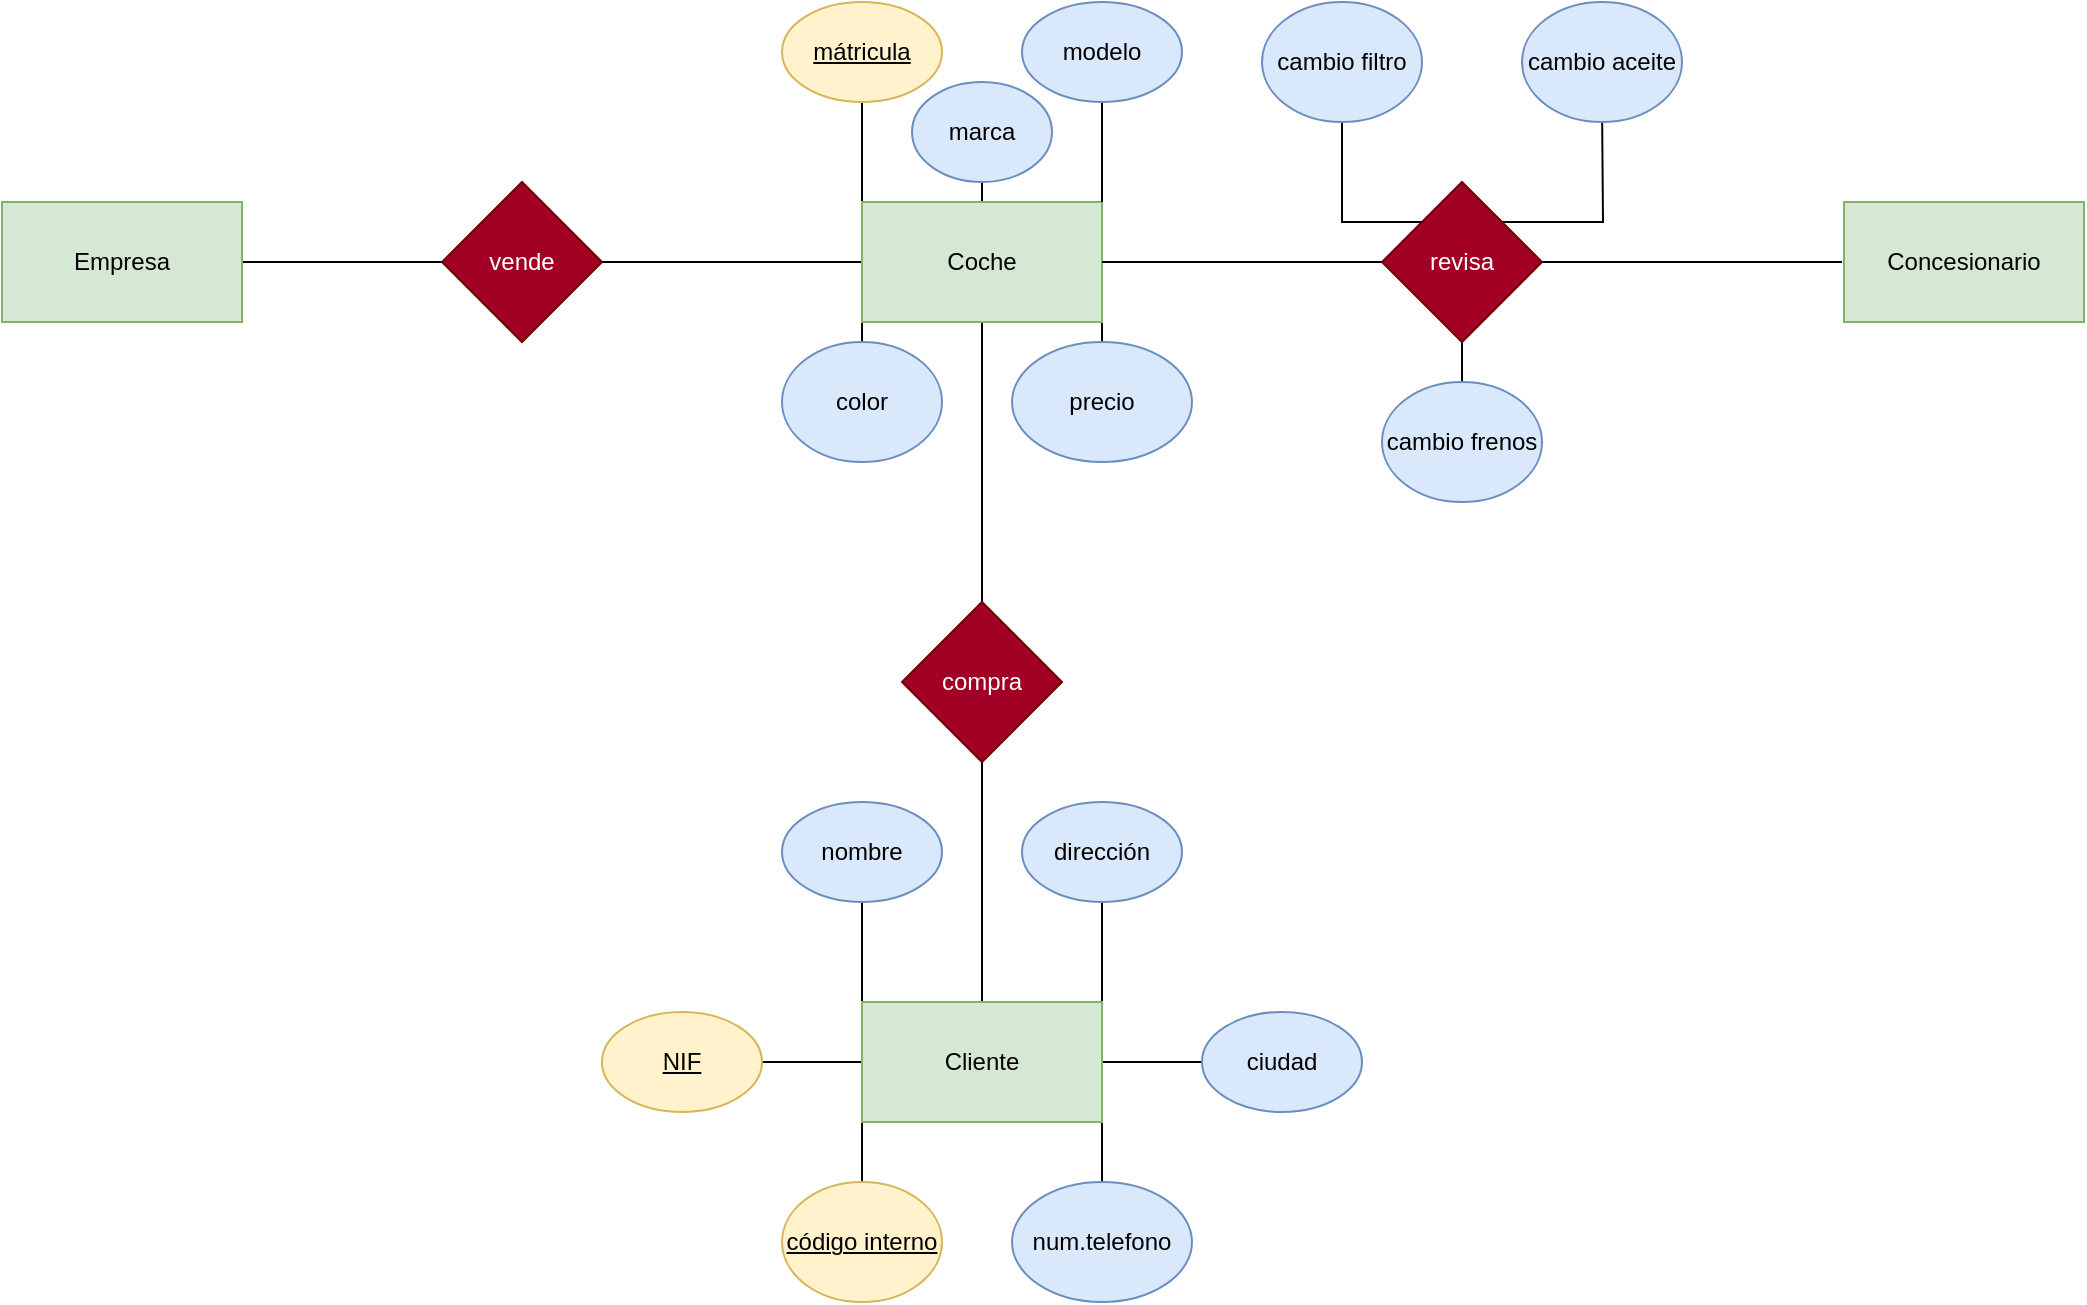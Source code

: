 <mxfile version="22.0.0" type="github">
  <diagram name="Página-1" id="eYK5z6KUy4dlXcbPyyue">
    <mxGraphModel dx="1434" dy="752" grid="1" gridSize="10" guides="1" tooltips="1" connect="1" arrows="1" fold="1" page="1" pageScale="1" pageWidth="827" pageHeight="1169" math="0" shadow="0">
      <root>
        <mxCell id="0" />
        <mxCell id="1" parent="0" />
        <mxCell id="MCUzM7KCsDZv7bBcKQVO-6" style="edgeStyle=orthogonalEdgeStyle;rounded=0;orthogonalLoop=1;jettySize=auto;html=1;exitX=1;exitY=0.5;exitDx=0;exitDy=0;entryX=0;entryY=0.5;entryDx=0;entryDy=0;endArrow=none;endFill=0;" edge="1" parent="1" source="MCUzM7KCsDZv7bBcKQVO-1" target="MCUzM7KCsDZv7bBcKQVO-5">
          <mxGeometry relative="1" as="geometry" />
        </mxCell>
        <mxCell id="MCUzM7KCsDZv7bBcKQVO-1" value="Empresa" style="rounded=0;whiteSpace=wrap;html=1;fillColor=#d5e8d4;strokeColor=#82b366;" vertex="1" parent="1">
          <mxGeometry x="100" y="240" width="120" height="60" as="geometry" />
        </mxCell>
        <mxCell id="MCUzM7KCsDZv7bBcKQVO-8" style="edgeStyle=orthogonalEdgeStyle;rounded=0;orthogonalLoop=1;jettySize=auto;html=1;exitX=1;exitY=0.5;exitDx=0;exitDy=0;endArrow=none;endFill=0;" edge="1" parent="1" source="MCUzM7KCsDZv7bBcKQVO-5">
          <mxGeometry relative="1" as="geometry">
            <mxPoint x="530" y="270" as="targetPoint" />
          </mxGeometry>
        </mxCell>
        <mxCell id="MCUzM7KCsDZv7bBcKQVO-5" value="vende" style="rhombus;whiteSpace=wrap;html=1;fillColor=#a20025;fontColor=#ffffff;strokeColor=#6F0000;" vertex="1" parent="1">
          <mxGeometry x="320" y="230" width="80" height="80" as="geometry" />
        </mxCell>
        <mxCell id="MCUzM7KCsDZv7bBcKQVO-14" style="edgeStyle=orthogonalEdgeStyle;rounded=0;orthogonalLoop=1;jettySize=auto;html=1;exitX=0.5;exitY=0;exitDx=0;exitDy=0;" edge="1" source="MCUzM7KCsDZv7bBcKQVO-19" parent="1">
          <mxGeometry relative="1" as="geometry">
            <mxPoint x="590" y="180" as="targetPoint" />
          </mxGeometry>
        </mxCell>
        <mxCell id="MCUzM7KCsDZv7bBcKQVO-21" style="edgeStyle=orthogonalEdgeStyle;rounded=0;orthogonalLoop=1;jettySize=auto;html=1;exitX=0;exitY=0;exitDx=0;exitDy=0;entryX=0.5;entryY=1;entryDx=0;entryDy=0;endArrow=none;endFill=0;" edge="1" parent="1" source="MCUzM7KCsDZv7bBcKQVO-16" target="MCUzM7KCsDZv7bBcKQVO-20">
          <mxGeometry relative="1" as="geometry" />
        </mxCell>
        <mxCell id="MCUzM7KCsDZv7bBcKQVO-24" style="edgeStyle=orthogonalEdgeStyle;rounded=0;orthogonalLoop=1;jettySize=auto;html=1;exitX=0;exitY=1;exitDx=0;exitDy=0;" edge="1" parent="1" source="MCUzM7KCsDZv7bBcKQVO-16">
          <mxGeometry relative="1" as="geometry">
            <mxPoint x="530" y="320" as="targetPoint" />
          </mxGeometry>
        </mxCell>
        <mxCell id="MCUzM7KCsDZv7bBcKQVO-25" style="edgeStyle=orthogonalEdgeStyle;rounded=0;orthogonalLoop=1;jettySize=auto;html=1;exitX=1;exitY=1;exitDx=0;exitDy=0;" edge="1" parent="1" source="MCUzM7KCsDZv7bBcKQVO-16">
          <mxGeometry relative="1" as="geometry">
            <mxPoint x="650" y="320" as="targetPoint" />
          </mxGeometry>
        </mxCell>
        <mxCell id="MCUzM7KCsDZv7bBcKQVO-28" style="edgeStyle=orthogonalEdgeStyle;rounded=0;orthogonalLoop=1;jettySize=auto;html=1;endArrow=none;endFill=0;" edge="1" parent="1" source="MCUzM7KCsDZv7bBcKQVO-16">
          <mxGeometry relative="1" as="geometry">
            <mxPoint x="590" y="450" as="targetPoint" />
          </mxGeometry>
        </mxCell>
        <mxCell id="MCUzM7KCsDZv7bBcKQVO-51" style="edgeStyle=orthogonalEdgeStyle;rounded=0;orthogonalLoop=1;jettySize=auto;html=1;exitX=0.5;exitY=0;exitDx=0;exitDy=0;endArrow=none;endFill=0;" edge="1" parent="1" source="MCUzM7KCsDZv7bBcKQVO-16" target="MCUzM7KCsDZv7bBcKQVO-19">
          <mxGeometry relative="1" as="geometry" />
        </mxCell>
        <mxCell id="MCUzM7KCsDZv7bBcKQVO-56" style="edgeStyle=orthogonalEdgeStyle;rounded=0;orthogonalLoop=1;jettySize=auto;html=1;endArrow=none;endFill=0;" edge="1" parent="1" source="MCUzM7KCsDZv7bBcKQVO-57">
          <mxGeometry relative="1" as="geometry">
            <mxPoint x="1020" y="270" as="targetPoint" />
          </mxGeometry>
        </mxCell>
        <mxCell id="MCUzM7KCsDZv7bBcKQVO-16" value="Coche" style="rounded=0;whiteSpace=wrap;html=1;fillColor=#d5e8d4;strokeColor=#82b366;" vertex="1" parent="1">
          <mxGeometry x="530" y="240" width="120" height="60" as="geometry" />
        </mxCell>
        <mxCell id="MCUzM7KCsDZv7bBcKQVO-17" value="color" style="ellipse;whiteSpace=wrap;html=1;fillColor=#dae8fc;strokeColor=#6c8ebf;" vertex="1" parent="1">
          <mxGeometry x="490" y="310" width="80" height="60" as="geometry" />
        </mxCell>
        <mxCell id="MCUzM7KCsDZv7bBcKQVO-20" value="&lt;u&gt;mátricula&lt;/u&gt;" style="ellipse;whiteSpace=wrap;html=1;fillColor=#fff2cc;strokeColor=#d6b656;" vertex="1" parent="1">
          <mxGeometry x="490" y="140" width="80" height="50" as="geometry" />
        </mxCell>
        <mxCell id="MCUzM7KCsDZv7bBcKQVO-26" value="precio" style="ellipse;whiteSpace=wrap;html=1;fillColor=#dae8fc;strokeColor=#6c8ebf;" vertex="1" parent="1">
          <mxGeometry x="605" y="310" width="90" height="60" as="geometry" />
        </mxCell>
        <mxCell id="MCUzM7KCsDZv7bBcKQVO-43" style="edgeStyle=orthogonalEdgeStyle;rounded=0;orthogonalLoop=1;jettySize=auto;html=1;exitX=0.5;exitY=1;exitDx=0;exitDy=0;endArrow=none;endFill=0;" edge="1" parent="1" source="MCUzM7KCsDZv7bBcKQVO-30" target="MCUzM7KCsDZv7bBcKQVO-37">
          <mxGeometry relative="1" as="geometry" />
        </mxCell>
        <mxCell id="MCUzM7KCsDZv7bBcKQVO-30" value="compra" style="rhombus;whiteSpace=wrap;html=1;fillColor=#a20025;fontColor=#ffffff;strokeColor=#6F0000;" vertex="1" parent="1">
          <mxGeometry x="550" y="440" width="80" height="80" as="geometry" />
        </mxCell>
        <mxCell id="MCUzM7KCsDZv7bBcKQVO-33" style="edgeStyle=orthogonalEdgeStyle;rounded=0;orthogonalLoop=1;jettySize=auto;html=1;exitX=0;exitY=0;exitDx=0;exitDy=0;entryX=0.5;entryY=1;entryDx=0;entryDy=0;endArrow=none;endFill=0;" edge="1" parent="1" source="MCUzM7KCsDZv7bBcKQVO-37" target="MCUzM7KCsDZv7bBcKQVO-41">
          <mxGeometry relative="1" as="geometry" />
        </mxCell>
        <mxCell id="MCUzM7KCsDZv7bBcKQVO-34" style="edgeStyle=orthogonalEdgeStyle;rounded=0;orthogonalLoop=1;jettySize=auto;html=1;exitX=1;exitY=0;exitDx=0;exitDy=0;" edge="1" parent="1" source="MCUzM7KCsDZv7bBcKQVO-37">
          <mxGeometry relative="1" as="geometry">
            <mxPoint x="650" y="540" as="targetPoint" />
          </mxGeometry>
        </mxCell>
        <mxCell id="MCUzM7KCsDZv7bBcKQVO-35" style="edgeStyle=orthogonalEdgeStyle;rounded=0;orthogonalLoop=1;jettySize=auto;html=1;exitX=0;exitY=1;exitDx=0;exitDy=0;" edge="1" parent="1" source="MCUzM7KCsDZv7bBcKQVO-37">
          <mxGeometry relative="1" as="geometry">
            <mxPoint x="530" y="740" as="targetPoint" />
          </mxGeometry>
        </mxCell>
        <mxCell id="MCUzM7KCsDZv7bBcKQVO-36" style="edgeStyle=orthogonalEdgeStyle;rounded=0;orthogonalLoop=1;jettySize=auto;html=1;exitX=1;exitY=1;exitDx=0;exitDy=0;" edge="1" parent="1" source="MCUzM7KCsDZv7bBcKQVO-37">
          <mxGeometry relative="1" as="geometry">
            <mxPoint x="650" y="740" as="targetPoint" />
          </mxGeometry>
        </mxCell>
        <mxCell id="MCUzM7KCsDZv7bBcKQVO-44" style="edgeStyle=orthogonalEdgeStyle;rounded=0;orthogonalLoop=1;jettySize=auto;html=1;exitX=0;exitY=0.5;exitDx=0;exitDy=0;" edge="1" parent="1" source="MCUzM7KCsDZv7bBcKQVO-37">
          <mxGeometry relative="1" as="geometry">
            <mxPoint x="470" y="670" as="targetPoint" />
          </mxGeometry>
        </mxCell>
        <mxCell id="MCUzM7KCsDZv7bBcKQVO-45" style="edgeStyle=orthogonalEdgeStyle;rounded=0;orthogonalLoop=1;jettySize=auto;html=1;exitX=1;exitY=0.5;exitDx=0;exitDy=0;" edge="1" parent="1" source="MCUzM7KCsDZv7bBcKQVO-37">
          <mxGeometry relative="1" as="geometry">
            <mxPoint x="710" y="670" as="targetPoint" />
          </mxGeometry>
        </mxCell>
        <mxCell id="MCUzM7KCsDZv7bBcKQVO-37" value="Cliente" style="rounded=0;whiteSpace=wrap;html=1;fillColor=#d5e8d4;strokeColor=#82b366;" vertex="1" parent="1">
          <mxGeometry x="530" y="640" width="120" height="60" as="geometry" />
        </mxCell>
        <mxCell id="MCUzM7KCsDZv7bBcKQVO-38" value="&lt;u&gt;código interno&lt;/u&gt;" style="ellipse;whiteSpace=wrap;html=1;fillColor=#fff2cc;strokeColor=#d6b656;" vertex="1" parent="1">
          <mxGeometry x="490" y="730" width="80" height="60" as="geometry" />
        </mxCell>
        <mxCell id="MCUzM7KCsDZv7bBcKQVO-39" value="dirección" style="ellipse;whiteSpace=wrap;html=1;fillColor=#dae8fc;strokeColor=#6c8ebf;" vertex="1" parent="1">
          <mxGeometry x="610" y="540" width="80" height="50" as="geometry" />
        </mxCell>
        <mxCell id="MCUzM7KCsDZv7bBcKQVO-41" value="nombre" style="ellipse;whiteSpace=wrap;html=1;fillColor=#dae8fc;strokeColor=#6c8ebf;" vertex="1" parent="1">
          <mxGeometry x="490" y="540" width="80" height="50" as="geometry" />
        </mxCell>
        <mxCell id="MCUzM7KCsDZv7bBcKQVO-42" value="num.telefono" style="ellipse;whiteSpace=wrap;html=1;fillColor=#dae8fc;strokeColor=#6c8ebf;" vertex="1" parent="1">
          <mxGeometry x="605" y="730" width="90" height="60" as="geometry" />
        </mxCell>
        <mxCell id="MCUzM7KCsDZv7bBcKQVO-46" value="ciudad" style="ellipse;whiteSpace=wrap;html=1;fillColor=#dae8fc;strokeColor=#6c8ebf;" vertex="1" parent="1">
          <mxGeometry x="700" y="645" width="80" height="50" as="geometry" />
        </mxCell>
        <mxCell id="MCUzM7KCsDZv7bBcKQVO-47" value="&lt;u&gt;NIF&lt;/u&gt;" style="ellipse;whiteSpace=wrap;html=1;fillColor=#fff2cc;strokeColor=#d6b656;" vertex="1" parent="1">
          <mxGeometry x="400" y="645" width="80" height="50" as="geometry" />
        </mxCell>
        <mxCell id="MCUzM7KCsDZv7bBcKQVO-19" value="marca" style="ellipse;whiteSpace=wrap;html=1;fillColor=#dae8fc;strokeColor=#6c8ebf;" vertex="1" parent="1">
          <mxGeometry x="555" y="180" width="70" height="50" as="geometry" />
        </mxCell>
        <mxCell id="MCUzM7KCsDZv7bBcKQVO-50" value="" style="edgeStyle=orthogonalEdgeStyle;rounded=0;orthogonalLoop=1;jettySize=auto;html=1;exitX=1;exitY=0;exitDx=0;exitDy=0;endArrow=none;endFill=0;" edge="1" parent="1" source="MCUzM7KCsDZv7bBcKQVO-16" target="MCUzM7KCsDZv7bBcKQVO-18">
          <mxGeometry relative="1" as="geometry">
            <mxPoint x="650" y="120" as="targetPoint" />
            <mxPoint x="650" y="240" as="sourcePoint" />
          </mxGeometry>
        </mxCell>
        <mxCell id="MCUzM7KCsDZv7bBcKQVO-18" value="modelo" style="ellipse;whiteSpace=wrap;html=1;fillColor=#dae8fc;strokeColor=#6c8ebf;" vertex="1" parent="1">
          <mxGeometry x="610" y="140" width="80" height="50" as="geometry" />
        </mxCell>
        <mxCell id="MCUzM7KCsDZv7bBcKQVO-58" value="" style="edgeStyle=orthogonalEdgeStyle;rounded=0;orthogonalLoop=1;jettySize=auto;html=1;endArrow=none;endFill=0;" edge="1" parent="1" source="MCUzM7KCsDZv7bBcKQVO-16" target="MCUzM7KCsDZv7bBcKQVO-57">
          <mxGeometry relative="1" as="geometry">
            <mxPoint x="1020" y="270" as="targetPoint" />
            <mxPoint x="650" y="270" as="sourcePoint" />
          </mxGeometry>
        </mxCell>
        <mxCell id="MCUzM7KCsDZv7bBcKQVO-60" style="edgeStyle=orthogonalEdgeStyle;rounded=0;orthogonalLoop=1;jettySize=auto;html=1;exitX=1;exitY=0;exitDx=0;exitDy=0;" edge="1" parent="1" source="MCUzM7KCsDZv7bBcKQVO-57">
          <mxGeometry relative="1" as="geometry">
            <mxPoint x="900" y="190" as="targetPoint" />
          </mxGeometry>
        </mxCell>
        <mxCell id="MCUzM7KCsDZv7bBcKQVO-61" style="edgeStyle=orthogonalEdgeStyle;rounded=0;orthogonalLoop=1;jettySize=auto;html=1;exitX=0;exitY=0;exitDx=0;exitDy=0;" edge="1" parent="1" source="MCUzM7KCsDZv7bBcKQVO-57">
          <mxGeometry relative="1" as="geometry">
            <mxPoint x="770" y="190" as="targetPoint" />
          </mxGeometry>
        </mxCell>
        <mxCell id="MCUzM7KCsDZv7bBcKQVO-68" style="edgeStyle=orthogonalEdgeStyle;rounded=0;orthogonalLoop=1;jettySize=auto;html=1;exitX=0.5;exitY=1;exitDx=0;exitDy=0;endArrow=none;endFill=0;" edge="1" parent="1" source="MCUzM7KCsDZv7bBcKQVO-57" target="MCUzM7KCsDZv7bBcKQVO-67">
          <mxGeometry relative="1" as="geometry" />
        </mxCell>
        <mxCell id="MCUzM7KCsDZv7bBcKQVO-57" value="revisa" style="rhombus;whiteSpace=wrap;html=1;fillColor=#a20025;fontColor=#ffffff;strokeColor=#6F0000;" vertex="1" parent="1">
          <mxGeometry x="790" y="230" width="80" height="80" as="geometry" />
        </mxCell>
        <mxCell id="MCUzM7KCsDZv7bBcKQVO-59" value="Concesionario" style="rounded=0;whiteSpace=wrap;html=1;fillColor=#d5e8d4;strokeColor=#82b366;" vertex="1" parent="1">
          <mxGeometry x="1021" y="240" width="120" height="60" as="geometry" />
        </mxCell>
        <mxCell id="MCUzM7KCsDZv7bBcKQVO-64" value="cambio filtro" style="ellipse;whiteSpace=wrap;html=1;fillColor=#dae8fc;strokeColor=#6c8ebf;" vertex="1" parent="1">
          <mxGeometry x="730" y="140" width="80" height="60" as="geometry" />
        </mxCell>
        <mxCell id="MCUzM7KCsDZv7bBcKQVO-65" value="cambio aceite" style="ellipse;whiteSpace=wrap;html=1;fillColor=#dae8fc;strokeColor=#6c8ebf;" vertex="1" parent="1">
          <mxGeometry x="860" y="140" width="80" height="60" as="geometry" />
        </mxCell>
        <mxCell id="MCUzM7KCsDZv7bBcKQVO-67" value="cambio frenos" style="ellipse;whiteSpace=wrap;html=1;fillColor=#dae8fc;strokeColor=#6c8ebf;" vertex="1" parent="1">
          <mxGeometry x="790" y="330" width="80" height="60" as="geometry" />
        </mxCell>
      </root>
    </mxGraphModel>
  </diagram>
</mxfile>

